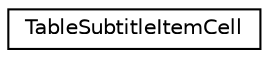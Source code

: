 digraph G
{
  edge [fontname="Helvetica",fontsize="10",labelfontname="Helvetica",labelfontsize="10"];
  node [fontname="Helvetica",fontsize="10",shape=record];
  rankdir="LR";
  Node1 [label="TableSubtitleItemCell",height=0.2,width=0.4,color="black", fillcolor="white", style="filled",URL="$interface_table_subtitle_item_cell.html"];
}
